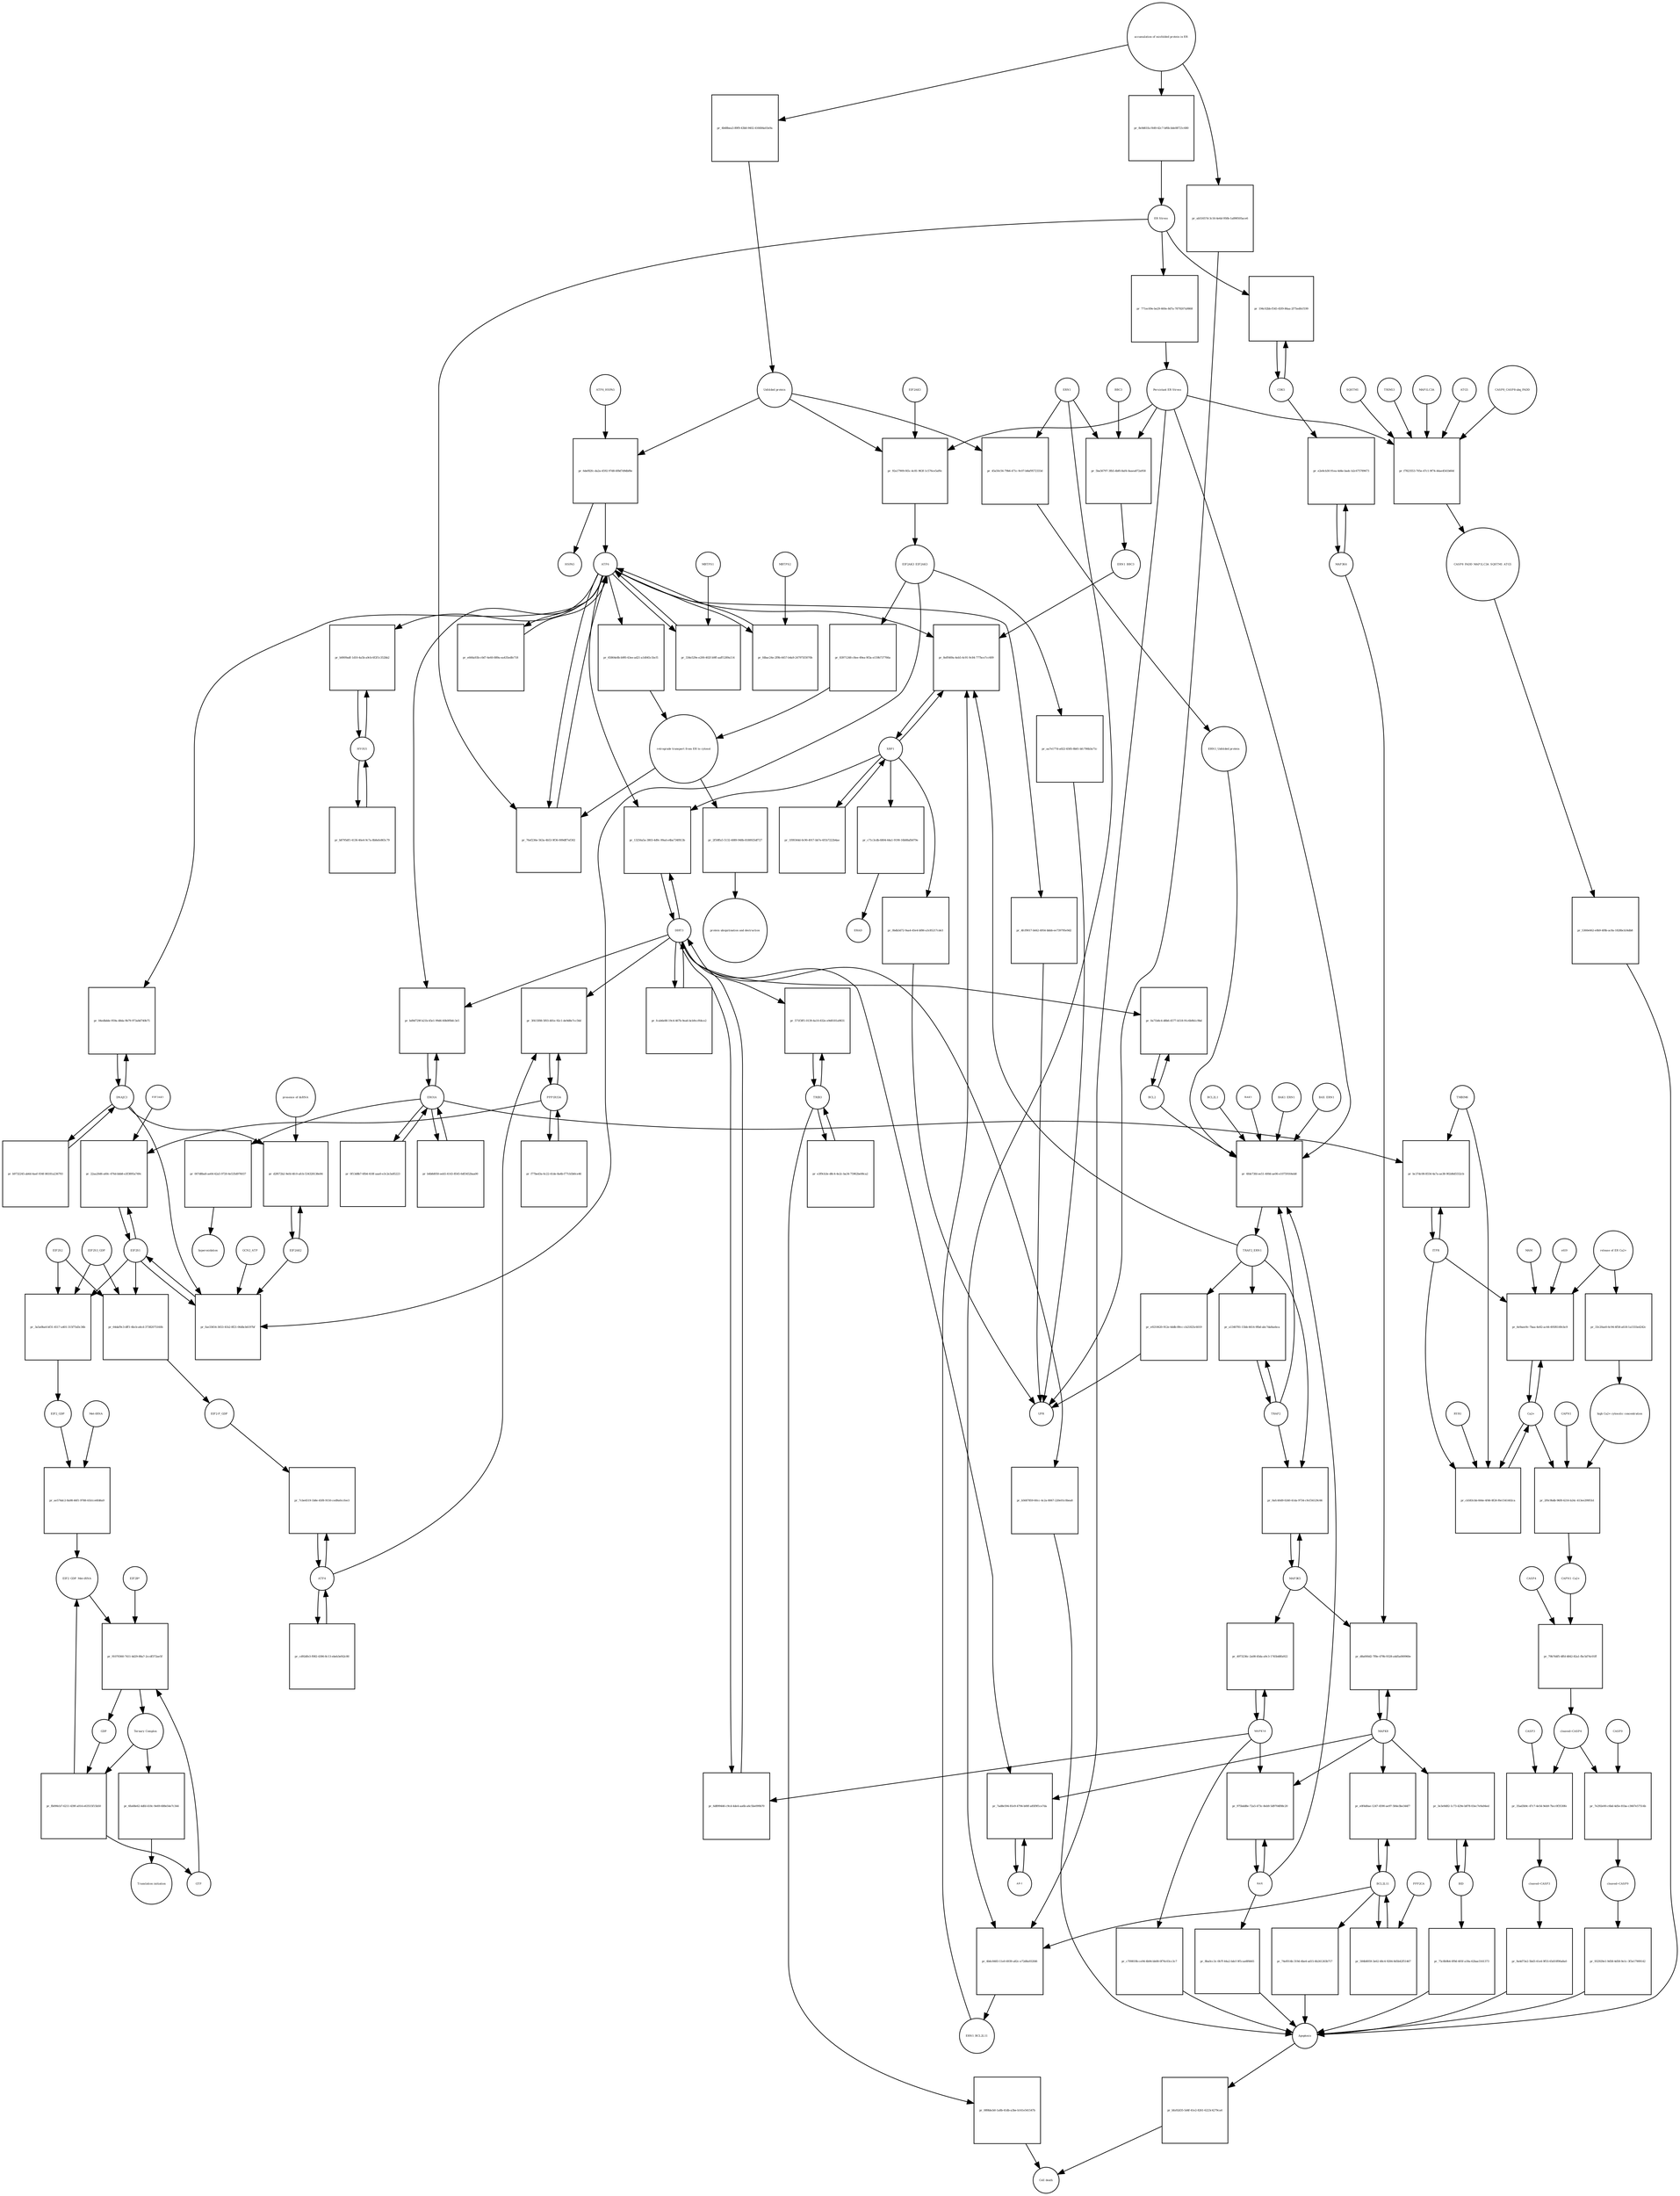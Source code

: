 strict digraph  {
ATF6_HSPA5 [annotation="", bipartite=0, cls=complex, fontsize=4, label=ATF6_HSPA5, shape=circle];
"pr_6def82fc-da2a-4592-97d8-6f8d7d9dbf8e" [annotation="", bipartite=1, cls=process, fontsize=4, label="pr_6def82fc-da2a-4592-97d8-6f8d7d9dbf8e", shape=square];
ATF6 [annotation="urn_miriam_hgnc.symbol_ATF6", bipartite=0, cls=macromolecule, fontsize=4, label=ATF6, shape=circle];
HSPA5 [annotation="urn_miriam_hgnc.symbol_HSPA5", bipartite=0, cls=macromolecule, fontsize=4, label=HSPA5, shape=circle];
"Unfolded protein" [annotation="", bipartite=0, cls=macromolecule, fontsize=4, label="Unfolded protein", shape=circle];
ERN1 [annotation="urn_miriam_hgnc.symbol_ERN1", bipartite=0, cls=macromolecule, fontsize=4, label=ERN1, shape=circle];
"pr_45a50c56-79b6-471c-9c07-b8af9572333d" [annotation="", bipartite=1, cls=process, fontsize=4, label="pr_45a50c56-79b6-471c-9c07-b8af9572333d", shape=square];
"ERN1_Unfolded protein" [annotation="", bipartite=0, cls=complex, fontsize=4, label="ERN1_Unfolded protein", shape=circle];
EIF2AK3_EIF2AK3 [annotation="", bipartite=0, cls=complex, fontsize=4, label=EIF2AK3_EIF2AK3, shape=circle];
"pr_83971248-c8ee-49ea-9f3a-e159b737766a" [annotation="", bipartite=1, cls=process, fontsize=4, label="pr_83971248-c8ee-49ea-9f3a-e159b737766a", shape=square];
"retrograde transport from ER to cytosol" [annotation="", bipartite=0, cls=phenotype, fontsize=4, label="retrograde transport from ER to cytosol", shape=circle];
"pr_65864e8b-b9f0-43ee-ad21-a1d045c1bcf1" [annotation="", bipartite=1, cls=process, fontsize=4, label="pr_65864e8b-b9f0-43ee-ad21-a1d045c1bcf1", shape=square];
"pr_2f50ffa5-5132-4089-948b-8188925df727" [annotation="", bipartite=1, cls=process, fontsize=4, label="pr_2f50ffa5-5132-4089-948b-8188925df727", shape=square];
"protein ubiquitination and destruction" [annotation="", bipartite=0, cls=phenotype, fontsize=4, label="protein ubiquitination and destruction", shape=circle];
"pr_6fde73fd-ee51-400d-ae06-e10759164eb8" [annotation="", bipartite=1, cls=process, fontsize=4, label="pr_6fde73fd-ee51-400d-ae06-e10759164eb8", shape=square];
TRAF2_ERN1 [annotation="", bipartite=0, cls=complex, fontsize=4, label=TRAF2_ERN1, shape=circle];
BAK1_ERN1 [annotation="", bipartite=0, cls=complex, fontsize=4, label=BAK1_ERN1, shape=circle];
BAX_ERN1 [annotation="", bipartite=0, cls=complex, fontsize=4, label=BAX_ERN1, shape=circle];
BCL2 [annotation="urn_miriam_hgnc.symbol_BCL2", bipartite=0, cls="nucleic acid feature", fontsize=4, label=BCL2, shape=circle];
BCL2L1 [annotation="urn_miriam_hgnc.symbol_BCL2L1", bipartite=0, cls=macromolecule, fontsize=4, label=BCL2L1, shape=circle];
"Persistant ER Stress" [annotation="", bipartite=0, cls=phenotype, fontsize=4, label="Persistant ER Stress", shape=circle];
BAX [annotation="urn_miriam_hgnc.symbol_BAX", bipartite=0, cls=macromolecule, fontsize=4, label=BAX, shape=circle];
BAK1 [annotation="urn_miriam_hgnc.symbol_BAK1", bipartite=0, cls=macromolecule, fontsize=4, label=BAK1, shape=circle];
TRAF2 [annotation="urn_miriam_hgnc.symbol_TRAF2", bipartite=0, cls=macromolecule, fontsize=4, label=TRAF2, shape=circle];
XBP1 [annotation="urn_miriam_hgnc.symbol_XBP1", bipartite=0, cls=macromolecule, fontsize=4, label=XBP1, shape=circle];
"pr_8eff469a-4eb5-4c91-9c84-777bce7cc609" [annotation="", bipartite=1, cls=process, fontsize=4, label="pr_8eff469a-4eb5-4c91-9c84-777bce7cc609", shape=square];
ERN1_BBC3 [annotation="", bipartite=0, cls=complex, fontsize=4, label=ERN1_BBC3, shape=circle];
ERN1_BCL2L11 [annotation="", bipartite=0, cls=complex, fontsize=4, label=ERN1_BCL2L11, shape=circle];
"pr_1f09344d-0c90-4917-bb7e-6f1b7222b4ae" [annotation="", bipartite=1, cls=process, fontsize=4, label="pr_1f09344d-0c90-4917-bb7e-6f1b7222b4ae", shape=square];
"pr_c71c3cdb-6804-44a1-9190-16b88afb079e" [annotation="", bipartite=1, cls=process, fontsize=4, label="pr_c71c3cdb-6804-44a1-9190-16b88afb079e", shape=square];
ERAD [annotation="", bipartite=0, cls=phenotype, fontsize=4, label=ERAD, shape=circle];
"pr_0bdb3d72-9aa4-45e4-bf86-a3c85217cde3" [annotation="", bipartite=1, cls=process, fontsize=4, label="pr_0bdb3d72-9aa4-45e4-bf86-a3c85217cde3", shape=square];
UPR [annotation="", bipartite=0, cls=phenotype, fontsize=4, label=UPR, shape=circle];
"pr_a1340781-15bb-4614-9fbd-abc7da8aebca" [annotation="", bipartite=1, cls=process, fontsize=4, label="pr_a1340781-15bb-4614-9fbd-abc7da8aebca", shape=square];
MAPK8 [annotation="urn_miriam_hgnc.symbol_MAPK8", bipartite=0, cls=macromolecule, fontsize=4, label=MAPK8, shape=circle];
"pr_d8a000d2-7f8e-479b-9328-a4d5a000960e" [annotation="", bipartite=1, cls=process, fontsize=4, label="pr_d8a000d2-7f8e-479b-9328-a4d5a000960e", shape=square];
MAP3K4 [annotation="urn_miriam_hgnc.symbol_MAP3K4", bipartite=0, cls=macromolecule, fontsize=4, label=MAP3K4, shape=circle];
MAP3K5 [annotation="urn_miriam_hgnc.symbol_MAP3K5", bipartite=0, cls=macromolecule, fontsize=4, label=MAP3K5, shape=circle];
MAPK14 [annotation="urn_miriam_hgnc.symbol_MAPK14", bipartite=0, cls=macromolecule, fontsize=4, label=MAPK14, shape=circle];
"pr_4973236c-2a08-45da-a9c3-1745b48fa922" [annotation="", bipartite=1, cls=process, fontsize=4, label="pr_4973236c-2a08-45da-a9c3-1745b48fa922", shape=square];
"pr_c709819b-ce94-4b94-bb08-0f76c03cc3c7" [annotation="", bipartite=1, cls=process, fontsize=4, label="pr_c709819b-ce94-4b94-bb08-0f76c03cc3c7", shape=square];
Apoptosis [annotation="", bipartite=0, cls=phenotype, fontsize=4, label=Apoptosis, shape=circle];
DDIT3 [annotation="urn_miriam_hgnc.symbol_DDIT3", bipartite=0, cls=macromolecule, fontsize=4, label=DDIT3, shape=circle];
"pr_6d899446-c9cd-4de4-aa6b-a6c5be099b70" [annotation="", bipartite=1, cls=process, fontsize=4, label="pr_6d899446-c9cd-4de4-aa6b-a6c5be099b70", shape=square];
"pr_b5687859-60cc-4c2a-8067-220e01c0bea8" [annotation="", bipartite=1, cls=process, fontsize=4, label="pr_b5687859-60cc-4c2a-8067-220e01c0bea8", shape=square];
"pr_0a71b8c4-d8b6-4577-b518-91c6b9b1c9bd" [annotation="", bipartite=1, cls=process, fontsize=4, label="pr_0a71b8c4-d8b6-4577-b518-91c6b9b1c9bd", shape=square];
"pr_76ef236e-563a-4b53-9f36-009dff7ef302" [annotation="", bipartite=1, cls=process, fontsize=4, label="pr_76ef236e-563a-4b53-9f36-009dff7ef302", shape=square];
"ER Stress" [annotation="", bipartite=0, cls=phenotype, fontsize=4, label="ER Stress", shape=circle];
"pr_334e529e-e200-402f-b9ff-aaff1289a114" [annotation="", bipartite=1, cls=process, fontsize=4, label="pr_334e529e-e200-402f-b9ff-aaff1289a114", shape=square];
MBTPS1 [annotation="urn_miriam_hgnc.symbol_MBTPS1", bipartite=0, cls=macromolecule, fontsize=4, label=MBTPS1, shape=circle];
"pr_fdbac24e-2f9b-4457-b4a9-247975f3070b" [annotation="", bipartite=1, cls=process, fontsize=4, label="pr_fdbac24e-2f9b-4457-b4a9-247975f3070b", shape=square];
MBTPS2 [annotation="urn_miriam_hgnc.symbol_MBTPS2", bipartite=0, cls=macromolecule, fontsize=4, label=MBTPS2, shape=circle];
"pr_e666a93b-c0d7-4e60-889a-ea435edfe718" [annotation="", bipartite=1, cls=process, fontsize=4, label="pr_e666a93b-c0d7-4e60-889a-ea435edfe718", shape=square];
"pr_fcab6e88-19c4-467b-9ea6-bcb9ccf64ce2" [annotation="", bipartite=1, cls=process, fontsize=4, label="pr_fcab6e88-19c4-467b-9ea6-bcb9ccf64ce2", shape=square];
"pr_13256a5a-3803-4d9c-99ad-e4ba734f813b" [annotation="", bipartite=1, cls=process, fontsize=4, label="pr_13256a5a-3803-4d9c-99ad-e4ba734f813b", shape=square];
EIF2S1 [annotation="urn_miriam_hgnc.symbol_EIF2S1", bipartite=0, cls=macromolecule, fontsize=4, label=EIF2S1, shape=circle];
"pr_fae33654-3653-41b2-8f21-06dbcb6197bf" [annotation="", bipartite=1, cls=process, fontsize=4, label="pr_fae33654-3653-41b2-8f21-06dbcb6197bf", shape=square];
GCN2_ATP [annotation="", bipartite=0, cls=complex, fontsize=4, label=GCN2_ATP, shape=circle];
EIF2AK2 [annotation="urn_miriam_hgnc.symbol_EIF2AK2", bipartite=0, cls=macromolecule, fontsize=4, label=EIF2AK2, shape=circle];
DNAJC3 [annotation="urn_miriam_hgnc.symbol_DNAJC3", bipartite=0, cls=macromolecule, fontsize=4, label=DNAJC3, shape=circle];
EIF2S2 [annotation="urn_miriam_hgnc.symbol_EIF2S2", bipartite=0, cls=macromolecule, fontsize=4, label=EIF2S2, shape=circle];
"pr_3a5a0ba4-bf31-4517-a401-315f75d3c36b" [annotation="", bipartite=1, cls=process, fontsize=4, label="pr_3a5a0ba4-bf31-4517-a401-315f75d3c36b", shape=square];
EIF2S3_GDP [annotation="", bipartite=0, cls=complex, fontsize=4, label=EIF2S3_GDP, shape=circle];
EIF2_GDP [annotation="", bipartite=0, cls=complex, fontsize=4, label=EIF2_GDP, shape=circle];
"EIF2_GDP_Met-tRNA" [annotation="", bipartite=0, cls=complex, fontsize=4, label="EIF2_GDP_Met-tRNA", shape=circle];
"pr_91070360-7411-4d29-88a7-2ccdf372ae5f" [annotation="", bipartite=1, cls=process, fontsize=4, label="pr_91070360-7411-4d29-88a7-2ccdf372ae5f", shape=square];
"Ternary Complex" [annotation="", bipartite=0, cls=complex, fontsize=4, label="Ternary Complex", shape=circle];
"EIF2B*" [annotation="", bipartite=0, cls=complex, fontsize=4, label="EIF2B*", shape=circle];
GTP [annotation="urn_miriam_obo.chebi_CHEBI%3A57600", bipartite=0, cls="simple chemical", fontsize=4, label=GTP, shape=circle];
GDP [annotation="urn_miriam_obo.chebi_CHEBI%3A65180", bipartite=0, cls="simple chemical", fontsize=4, label=GDP, shape=circle];
"pr_fb090cb7-6211-439f-a014-e63515f15b50" [annotation="", bipartite=1, cls=process, fontsize=4, label="pr_fb090cb7-6211-439f-a014-e63515f15b50", shape=square];
ATF4 [annotation="urn_miriam_hgnc.symbol_ATF4", bipartite=0, cls=macromolecule, fontsize=4, label=ATF4, shape=circle];
"pr_7cbe4519-1b8e-45f8-9150-ced9a0ccfee3" [annotation="", bipartite=1, cls=process, fontsize=4, label="pr_7cbe4519-1b8e-45f8-9150-ced9a0ccfee3", shape=square];
"EIF2-P_GDP" [annotation="", bipartite=0, cls=complex, fontsize=4, label="EIF2-P_GDP", shape=circle];
"pr_cd92dfe3-f082-4306-8c13-ebeb3ef42c80" [annotation="", bipartite=1, cls=process, fontsize=4, label="pr_cd92dfe3-f082-4306-8c13-ebeb3ef42c80", shape=square];
PPP1R15A [annotation="urn_miriam_hgnc.symbol_PPP1R15A", bipartite=0, cls=macromolecule, fontsize=4, label=PPP1R15A, shape=circle];
"pr_3f415f88-5f03-481e-92c1-de9d8e7cc56d" [annotation="", bipartite=1, cls=process, fontsize=4, label="pr_3f415f88-5f03-481e-92c1-de9d8e7cc56d", shape=square];
"pr_f77bed3a-6c22-41de-8a4b-f77cb5b0ce46" [annotation="", bipartite=1, cls=process, fontsize=4, label="pr_f77bed3a-6c22-41de-8a4b-f77cb5b0ce46", shape=square];
"pr_6fa68e62-4dfd-418c-9e69-688e54e7c344" [annotation="", bipartite=1, cls=process, fontsize=4, label="pr_6fa68e62-4dfd-418c-9e69-688e54e7c344", shape=square];
"Translation initiation" [annotation="", bipartite=0, cls=phenotype, fontsize=4, label="Translation initiation", shape=circle];
"pr_0afc40d9-0240-41da-9734-c9cf34129c66" [annotation="", bipartite=1, cls=process, fontsize=4, label="pr_0afc40d9-0240-41da-9734-c9cf34129c66", shape=square];
ERO1A [annotation="urn_miriam_hgnc.symbol_ERO1A", bipartite=0, cls=macromolecule, fontsize=4, label=ERO1A, shape=circle];
"pr_bd9d729f-b21b-45e1-99d6-60b0f0bfc3e5" [annotation="", bipartite=1, cls=process, fontsize=4, label="pr_bd9d729f-b21b-45e1-99d6-60b0f0bfc3e5", shape=square];
"pr_b4b8d050-eeb5-4143-8545-6df3452baa00" [annotation="", bipartite=1, cls=process, fontsize=4, label="pr_b4b8d050-eeb5-4143-8545-6df3452baa00", shape=square];
"pr_22aa20d6-a60c-476d-bbb8-e3f3895a749c" [annotation="", bipartite=1, cls=process, fontsize=4, label="pr_22aa20d6-a60c-476d-bbb8-e3f3895a749c", shape=square];
EIF2AK1 [annotation="urn_miriam_hgnc.symbol_EIF2AK1", bipartite=0, cls=macromolecule, fontsize=4, label=EIF2AK1, shape=circle];
"pr_975bdd8e-72a5-473c-8eb9-5d9704f88c20" [annotation="", bipartite=1, cls=process, fontsize=4, label="pr_975bdd8e-72a5-473c-8eb9-5d9704f88c20", shape=square];
"pr_8ba0cc3c-0b7f-44a2-bdcf-9f1cae8f6665" [annotation="", bipartite=1, cls=process, fontsize=4, label="pr_8ba0cc3c-0b7f-44a2-bdcf-9f1cae8f6665", shape=square];
"Ca2+" [annotation="urn_miriam_obo.chebi_CHEBI%3A29108", bipartite=0, cls="simple chemical", fontsize=4, label="Ca2+", shape=circle];
"pr_6e9aee9c-7baa-4e82-ac44-495f6149cbc9" [annotation="", bipartite=1, cls=process, fontsize=4, label="pr_6e9aee9c-7baa-4e82-ac44-495f6149cbc9", shape=square];
"release of ER Ca2+" [annotation="", bipartite=0, cls=phenotype, fontsize=4, label="release of ER Ca2+", shape=circle];
ITPR [annotation="urn_miriam_hgnc.symbol_ITPR1|urn_miriam_hgnc.symbol_ITPR2|urn_miriam_hgnc.symbol_ITPR3", bipartite=0, cls=macromolecule, fontsize=4, label=ITPR, shape=circle];
MAM [annotation="", bipartite=0, cls=phenotype, fontsize=4, label=MAM, shape=circle];
s619 [annotation="", bipartite=0, cls=complex, fontsize=4, label=s619, shape=circle];
"pr_e2e8cb30-91ea-4d4e-badc-b2c675789673" [annotation="", bipartite=1, cls=process, fontsize=4, label="pr_e2e8cb30-91ea-4d4e-badc-b2c675789673", shape=square];
CDK5 [annotation="urn_miriam_hgnc.symbol_CDK5", bipartite=0, cls=macromolecule, fontsize=4, label=CDK5, shape=circle];
"pr_194c02bb-f545-45f9-86aa-2f75ed0cf199" [annotation="", bipartite=1, cls="uncertain process", fontsize=4, label="pr_194c02bb-f545-45f9-86aa-2f75ed0cf199", shape=square];
"pr_bfa92d35-5d4f-41e2-8261-6223c4279ca4" [annotation="", bipartite=1, cls=process, fontsize=4, label="pr_bfa92d35-5d4f-41e2-8261-6223c4279ca4", shape=square];
"Cell death" [annotation="", bipartite=0, cls=phenotype, fontsize=4, label="Cell death", shape=circle];
"pr_cb583cbb-664e-4f46-8f26-f6e1541402ca" [annotation="", bipartite=1, cls=process, fontsize=4, label="pr_cb583cbb-664e-4f46-8f26-f6e1541402ca", shape=square];
TMBIM6 [annotation="urn_miriam_hgnc.symbol_TMBIM6", bipartite=0, cls=macromolecule, fontsize=4, label=TMBIM6, shape=circle];
RYR1 [annotation="urn_miriam_hgnc.symbol_RYR1", bipartite=0, cls=macromolecule, fontsize=4, label=RYR1, shape=circle];
EIF2AK3 [annotation="urn_miriam_hgnc.symbol_EIF2AK3", bipartite=0, cls=macromolecule, fontsize=4, label=EIF2AK3, shape=circle];
"pr_92a17909-f45c-4c81-963f-1c576ce5af0c" [annotation="", bipartite=1, cls=process, fontsize=4, label="pr_92a17909-f45c-4c81-963f-1c576ce5af0c", shape=square];
"pr_007d8ba8-ae64-42a5-9720-4e535d976037" [annotation="", bipartite=1, cls=process, fontsize=4, label="pr_007d8ba8-ae64-42a5-9720-4e535d976037", shape=square];
hyperoxidation [annotation="", bipartite=0, cls=phenotype, fontsize=4, label=hyperoxidation, shape=circle];
"pr_0f13d8b7-6fb4-418f-aaa0-e3c2e3a85223" [annotation="", bipartite=1, cls=process, fontsize=4, label="pr_0f13d8b7-6fb4-418f-aaa0-e3c2e3a85223", shape=square];
"pr_771ec69e-be29-460e-8d7a-7879207a9868" [annotation="", bipartite=1, cls=process, fontsize=4, label="pr_771ec69e-be29-460e-8d7a-7879207a9868", shape=square];
"CASP8_CASP8-ubq_FADD" [annotation="", bipartite=0, cls=complex, fontsize=4, label="CASP8_CASP8-ubq_FADD", shape=circle];
"pr_f7823553-705e-47c1-9f74-44ae4541b60d" [annotation="", bipartite=1, cls=process, fontsize=4, label="pr_f7823553-705e-47c1-9f74-44ae4541b60d", shape=square];
"SQSTM1 " [annotation="urn_miriam_hgnc.symbol_SQSTM1", bipartite=0, cls=macromolecule, fontsize=4, label="SQSTM1 ", shape=circle];
CASP8_FADD_MAP1LC3A_SQSTM1_ATG5 [annotation="", bipartite=0, cls=complex, fontsize=4, label=CASP8_FADD_MAP1LC3A_SQSTM1_ATG5, shape=circle];
TRIM13 [annotation="urn_miriam_hgnc.symbol_TRIM13", bipartite=0, cls=macromolecule, fontsize=4, label=TRIM13, shape=circle];
MAP1LC3A [annotation="urn_miriam_hgnc.symbol_MAP1LC3A", bipartite=0, cls=macromolecule, fontsize=4, label=MAP1LC3A, shape=circle];
ATG5 [annotation="urn_miriam_hgnc.symbol_ATG5", bipartite=0, cls=macromolecule, fontsize=4, label=ATG5, shape=circle];
"pr_5360e662-e0b9-4f8b-ac8a-1828bcb34db8" [annotation="", bipartite=1, cls=process, fontsize=4, label="pr_5360e662-e0b9-4f8b-ac8a-1828bcb34db8", shape=square];
"AP-1" [annotation="urn_miriam_hgnc.symbol_FOS|urn_miriam_hgnc.symbol_FOSB|urn_miriam_hgnc.symbol_FOSL1|urn_miriam_hgnc.symbol_FOSL2|urn_miriam_hgnc.symbol_JUN|urn_miriam_hgnc.symbol_JUNB|urn_miriam_hgnc.symbol_JUND", bipartite=0, cls=macromolecule, fontsize=4, label="AP-1", shape=circle];
"pr_7ad8e594-81e9-4794-b00f-a85f9f1ce7da" [annotation="", bipartite=1, cls=process, fontsize=4, label="pr_7ad8e594-81e9-4794-b00f-a85f9f1ce7da", shape=square];
"pr_d2f672b2-9efd-4fc0-afcb-534328138e84" [annotation="", bipartite=1, cls=process, fontsize=4, label="pr_d2f672b2-9efd-4fc0-afcb-534328138e84", shape=square];
"presence of dsRNA" [annotation="", bipartite=0, cls=phenotype, fontsize=4, label="presence of dsRNA", shape=circle];
"Met-tRNA" [annotation="urn_miriam_hgnc_HGNC%3A34779", bipartite=0, cls="nucleic acid feature", fontsize=4, label="Met-tRNA", shape=circle];
"pr_ae574dc2-8a98-46f1-9788-41b1ce6fd6a9" [annotation="", bipartite=1, cls=process, fontsize=4, label="pr_ae574dc2-8a98-46f1-9788-41b1ce6fd6a9", shape=square];
"pr_64daf9c3-dff1-4bcb-a6cd-37382075160b" [annotation="", bipartite=1, cls=process, fontsize=4, label="pr_64daf9c3-dff1-4bcb-a6cd-37382075160b", shape=square];
"accumulation of misfolded protein in ER" [annotation="", bipartite=0, cls=phenotype, fontsize=4, label="accumulation of misfolded protein in ER", shape=circle];
"pr_4b68bea3-89f9-43b8-9402-416684a03e9a" [annotation="", bipartite=1, cls=process, fontsize=4, label="pr_4b68bea3-89f9-43b8-9402-416684a03e9a", shape=square];
"pr_8e9d61fa-f449-42c7-bf6b-bde08721c680" [annotation="", bipartite=1, cls=process, fontsize=4, label="pr_8e9d61fa-f449-42c7-bf6b-bde08721c680", shape=square];
"pr_ab51657d-3c16-4e6d-950b-1a890505ace6" [annotation="", bipartite=1, cls=process, fontsize=4, label="pr_ab51657d-3c16-4e6d-950b-1a890505ace6", shape=square];
"pr_aa7e177d-a022-4585-8b01-bfc706b3a71c" [annotation="", bipartite=1, cls=process, fontsize=4, label="pr_aa7e177d-a022-4585-8b01-bfc706b3a71c", shape=square];
"pr_e9210620-912e-4ddb-89cc-cb21825c6019" [annotation="", bipartite=1, cls=process, fontsize=4, label="pr_e9210620-912e-4ddb-89cc-cb21825c6019", shape=square];
"pr_4fcf9017-b442-4954-bbbb-ee739795e9d2" [annotation="", bipartite=1, cls=process, fontsize=4, label="pr_4fcf9017-b442-4954-bbbb-ee739795e9d2", shape=square];
BCL2L11 [annotation="urn_miriam_hgnc.symbol_BCL2L11", bipartite=0, cls=macromolecule, fontsize=4, label=BCL2L11, shape=circle];
"pr_e0f4d0ae-1247-4590-ae97-584e3be344f7" [annotation="", bipartite=1, cls=process, fontsize=4, label="pr_e0f4d0ae-1247-4590-ae97-584e3be344f7", shape=square];
BID [annotation="urn_miriam_hgnc.symbol_BID", bipartite=0, cls=macromolecule, fontsize=4, label=BID, shape=circle];
"pr_3e3e9d82-1c73-429e-b878-03ec7e9a94ed" [annotation="", bipartite=1, cls=process, fontsize=4, label="pr_3e3e9d82-1c73-429e-b878-03ec7e9a94ed", shape=square];
"pr_74ef014b-319d-4be4-ad15-4b241263b717" [annotation="", bipartite=1, cls=process, fontsize=4, label="pr_74ef014b-319d-4be4-ad15-4b241263b717", shape=square];
"pr_75c8b9b4-0f9d-405f-a18a-62bae3161373" [annotation="", bipartite=1, cls=process, fontsize=4, label="pr_75c8b9b4-0f9d-405f-a18a-62bae3161373", shape=square];
"pr_4b6c8483-11e0-4939-a82c-e72d8a932fd6" [annotation="", bipartite=1, cls=process, fontsize=4, label="pr_4b6c8483-11e0-4939-a82c-e72d8a932fd6", shape=square];
"pr_5ba56797-3fb5-4bf0-8af4-0aaea872a958" [annotation="", bipartite=1, cls=process, fontsize=4, label="pr_5ba56797-3fb5-4bf0-8af4-0aaea872a958", shape=square];
BBC3 [annotation="urn_miriam_hgnc.symbol_BBC3", bipartite=0, cls=macromolecule, fontsize=4, label=BBC3, shape=circle];
"pr_584b8059-3e62-48c4-9284-8d5b42f51467" [annotation="", bipartite=1, cls=process, fontsize=4, label="pr_584b8059-3e62-48c4-9284-8d5b42f51467", shape=square];
PPP2CA [annotation="urn_miriam_hgnc.symbol_PPP2CA", bipartite=0, cls=macromolecule, fontsize=4, label=PPP2CA, shape=circle];
TRIB3 [annotation="urn_miriam_hgnc.symbol_TRIB3", bipartite=0, cls=macromolecule, fontsize=4, label=TRIB3, shape=circle];
"pr_571f3ff1-0139-4a10-832e-e9d0181a9831" [annotation="", bipartite=1, cls=process, fontsize=4, label="pr_571f3ff1-0139-4a10-832e-e9d0181a9831", shape=square];
"pr_e3f9cb3e-d8c4-4e2c-ba34-75962be08ca2" [annotation="", bipartite=1, cls=process, fontsize=4, label="pr_e3f9cb3e-d8c4-4e2c-ba34-75962be08ca2", shape=square];
"pr_089bbcb0-1a8b-41db-a3be-b141e541547b" [annotation="", bipartite=1, cls=process, fontsize=4, label="pr_089bbcb0-1a8b-41db-a3be-b141e541547b", shape=square];
"pr_33c20ae0-6c94-4f58-a618-1a1555ed242c" [annotation="", bipartite=1, cls=process, fontsize=4, label="pr_33c20ae0-6c94-4f58-a618-1a1555ed242c", shape=square];
"high Ca2+ cytosolic concentration" [annotation="", bipartite=0, cls=phenotype, fontsize=4, label="high Ca2+ cytosolic concentration", shape=circle];
"pr_04edbdde-959a-48da-9b79-973a8d740b75" [annotation="", bipartite=1, cls=process, fontsize=4, label="pr_04edbdde-959a-48da-9b79-973a8d740b75", shape=square];
"pr_b9732245-ab6d-4aef-934f-86181a236793" [annotation="", bipartite=1, cls=process, fontsize=4, label="pr_b9732245-ab6d-4aef-934f-86181a236793", shape=square];
"pr_bc37dc08-8554-4a7a-ae38-902d6d5552cb" [annotation="", bipartite=1, cls=process, fontsize=4, label="pr_bc37dc08-8554-4a7a-ae38-902d6d5552cb", shape=square];
CASP4 [annotation="urn_miriam_hgnc.symbol_CASP4", bipartite=0, cls=macromolecule, fontsize=4, label=CASP4, shape=circle];
"pr_79b744f5-4ffd-4842-82a1-fbc5d74c01ff" [annotation="", bipartite=1, cls=process, fontsize=4, label="pr_79b744f5-4ffd-4842-82a1-fbc5d74c01ff", shape=square];
"cleaved~CASP4" [annotation="urn_miriam_hgnc.symbol_CASP4", bipartite=0, cls=macromolecule, fontsize=4, label="cleaved~CASP4", shape=circle];
"CAPN1_Ca2+" [annotation="", bipartite=0, cls=complex, fontsize=4, label="CAPN1_Ca2+", shape=circle];
CASP3 [annotation="urn_miriam_hgnc.symbol_CASP3", bipartite=0, cls=macromolecule, fontsize=4, label=CASP3, shape=circle];
"pr_35ad3b9c-47c7-4e54-9eb9-7bcc0f3530fe" [annotation="", bipartite=1, cls=process, fontsize=4, label="pr_35ad3b9c-47c7-4e54-9eb9-7bcc0f3530fe", shape=square];
"cleaved~CASP3" [annotation="urn_miriam_hgnc.symbol_CASP3", bipartite=0, cls=macromolecule, fontsize=4, label="cleaved~CASP3", shape=circle];
CASP9 [annotation="urn_miriam_hgnc.symbol_CSAP9", bipartite=0, cls=macromolecule, fontsize=4, label=CASP9, shape=circle];
"pr_7e292e00-c6bd-4d5e-81ba-c3667e57514b" [annotation="", bipartite=1, cls=process, fontsize=4, label="pr_7e292e00-c6bd-4d5e-81ba-c3667e57514b", shape=square];
"cleaved~CASP9" [annotation="urn_miriam_hgnc.symbol_CASP9", bipartite=0, cls=macromolecule, fontsize=4, label="cleaved~CASP9", shape=circle];
CAPN1 [annotation="urn_miriam_hgnc.symbol_CAPN1", bipartite=0, cls=macromolecule, fontsize=4, label=CAPN1, shape=circle];
"pr_2f0c9bdb-96f8-4216-b24c-413ee299f1b1" [annotation="", bipartite=1, cls=process, fontsize=4, label="pr_2f0c9bdb-96f8-4216-b24c-413ee299f1b1", shape=square];
"pr_9a4d73e2-5bd3-41e4-9f55-65d10f90a8a0" [annotation="", bipartite=1, cls=process, fontsize=4, label="pr_9a4d73e2-5bd3-41e4-9f55-65d10f90a8a0", shape=square];
"pr_932929e1-9d58-4d58-9e1c-3f3e17909142" [annotation="", bipartite=1, cls=process, fontsize=4, label="pr_932929e1-9d58-4d58-9e1c-3f3e17909142", shape=square];
HYOU1 [annotation="urn_miriam_hgnc.symbol_HYOU1", bipartite=0, cls=macromolecule, fontsize=4, label=HYOU1, shape=circle];
"pr_b0009adf-1d10-4a5b-a9cb-6f2f1c352bb2" [annotation="", bipartite=1, cls=process, fontsize=4, label="pr_b0009adf-1d10-4a5b-a9cb-6f2f1c352bb2", shape=square];
"pr_b8795df1-4136-46e4-9c7a-8b8efe865c79" [annotation="", bipartite=1, cls=process, fontsize=4, label="pr_b8795df1-4136-46e4-9c7a-8b8efe865c79", shape=square];
ATF6_HSPA5 -> "pr_6def82fc-da2a-4592-97d8-6f8d7d9dbf8e"  [annotation="", interaction_type=consumption];
"pr_6def82fc-da2a-4592-97d8-6f8d7d9dbf8e" -> ATF6  [annotation="", interaction_type=production];
"pr_6def82fc-da2a-4592-97d8-6f8d7d9dbf8e" -> HSPA5  [annotation="", interaction_type=production];
ATF6 -> "pr_65864e8b-b9f0-43ee-ad21-a1d045c1bcf1"  [annotation="", interaction_type=consumption];
ATF6 -> "pr_8eff469a-4eb5-4c91-9c84-777bce7cc609"  [annotation="urn_miriam_pubmed_26587781|urn_miriam_pubmed_23430059", interaction_type=catalysis];
ATF6 -> "pr_76ef236e-563a-4b53-9f36-009dff7ef302"  [annotation="", interaction_type=consumption];
ATF6 -> "pr_334e529e-e200-402f-b9ff-aaff1289a114"  [annotation="", interaction_type=consumption];
ATF6 -> "pr_fdbac24e-2f9b-4457-b4a9-247975f3070b"  [annotation="", interaction_type=consumption];
ATF6 -> "pr_e666a93b-c0d7-4e60-889a-ea435edfe718"  [annotation="", interaction_type=consumption];
ATF6 -> "pr_13256a5a-3803-4d9c-99ad-e4ba734f813b"  [annotation="urn_miriam_pubmed_26587781|urn_miriam_pubmed_17991856|urn_miriam_pubmed_28843399", interaction_type=catalysis];
ATF6 -> "pr_bd9d729f-b21b-45e1-99d6-60b0f0bfc3e5"  [annotation="urn_miriam_pubmed_23850759|urn_miriam_pubmed_25387528", interaction_type=catalysis];
ATF6 -> "pr_4fcf9017-b442-4954-bbbb-ee739795e9d2"  [annotation="", interaction_type=consumption];
ATF6 -> "pr_04edbdde-959a-48da-9b79-973a8d740b75"  [annotation="urn_miriam_pubmed_12601012|urn_miriam_pubmed_18360008", interaction_type=catalysis];
ATF6 -> "pr_b0009adf-1d10-4a5b-a9cb-6f2f1c352bb2"  [annotation=urn_miriam_pubmed_18360008, interaction_type=catalysis];
"Unfolded protein" -> "pr_6def82fc-da2a-4592-97d8-6f8d7d9dbf8e"  [annotation="urn_miriam_pubmed_19509052|urn_miriam_pubmed_12847084|urn_miriam_pubmed_23850759", interaction_type=catalysis];
"Unfolded protein" -> "pr_45a50c56-79b6-471c-9c07-b8af9572333d"  [annotation="", interaction_type=consumption];
"Unfolded protein" -> "pr_92a17909-f45c-4c81-963f-1c576ce5af0c"  [annotation=urn_miriam_pubmed_17991856, interaction_type=catalysis];
ERN1 -> "pr_45a50c56-79b6-471c-9c07-b8af9572333d"  [annotation="", interaction_type=consumption];
ERN1 -> "pr_4b6c8483-11e0-4939-a82c-e72d8a932fd6"  [annotation="", interaction_type=consumption];
ERN1 -> "pr_5ba56797-3fb5-4bf0-8af4-0aaea872a958"  [annotation="", interaction_type=consumption];
"pr_45a50c56-79b6-471c-9c07-b8af9572333d" -> "ERN1_Unfolded protein"  [annotation="", interaction_type=production];
"ERN1_Unfolded protein" -> "pr_6fde73fd-ee51-400d-ae06-e10759164eb8"  [annotation="", interaction_type=consumption];
EIF2AK3_EIF2AK3 -> "pr_83971248-c8ee-49ea-9f3a-e159b737766a"  [annotation="", interaction_type=consumption];
EIF2AK3_EIF2AK3 -> "pr_fae33654-3653-41b2-8f21-06dbcb6197bf"  [annotation="urn_miriam_pubmed_12667446|urn_miriam_pubmed_16246152|urn_miriam_pubmed_12601012|urn_miriam_pubmed_23850759|urn_miriam_pubmed_18360008|urn_miriam_pubmed_26587781", interaction_type=catalysis];
EIF2AK3_EIF2AK3 -> "pr_aa7e177d-a022-4585-8b01-bfc706b3a71c"  [annotation="", interaction_type=consumption];
"pr_83971248-c8ee-49ea-9f3a-e159b737766a" -> "retrograde transport from ER to cytosol"  [annotation="", interaction_type=production];
"retrograde transport from ER to cytosol" -> "pr_2f50ffa5-5132-4089-948b-8188925df727"  [annotation="", interaction_type=consumption];
"retrograde transport from ER to cytosol" -> "pr_76ef236e-563a-4b53-9f36-009dff7ef302"  [annotation="urn_miriam_pubmed_18360008|urn_miriam_pubmed_17991856|urn_miriam_pubmed_26587781|urn_miriam_pubmed_12847084", interaction_type=inhibition];
"pr_65864e8b-b9f0-43ee-ad21-a1d045c1bcf1" -> "retrograde transport from ER to cytosol"  [annotation="", interaction_type=production];
"pr_2f50ffa5-5132-4089-948b-8188925df727" -> "protein ubiquitination and destruction"  [annotation="", interaction_type=production];
"pr_6fde73fd-ee51-400d-ae06-e10759164eb8" -> TRAF2_ERN1  [annotation="", interaction_type=production];
TRAF2_ERN1 -> "pr_8eff469a-4eb5-4c91-9c84-777bce7cc609"  [annotation="urn_miriam_pubmed_26587781|urn_miriam_pubmed_23430059", interaction_type=catalysis];
TRAF2_ERN1 -> "pr_a1340781-15bb-4614-9fbd-abc7da8aebca"  [annotation=urn_miriam_pubmed_23850759, interaction_type=catalysis];
TRAF2_ERN1 -> "pr_0afc40d9-0240-41da-9734-c9cf34129c66"  [annotation=urn_miriam_pubmed_23850759, interaction_type=catalysis];
TRAF2_ERN1 -> "pr_e9210620-912e-4ddb-89cc-cb21825c6019"  [annotation="", interaction_type=consumption];
BAK1_ERN1 -> "pr_6fde73fd-ee51-400d-ae06-e10759164eb8"  [annotation="urn_miriam_pubmed_23850759|urn_miriam_pubmed_23430059|urn_miriam_pubmed_26587781", interaction_type=catalysis];
BAX_ERN1 -> "pr_6fde73fd-ee51-400d-ae06-e10759164eb8"  [annotation="urn_miriam_pubmed_23850759|urn_miriam_pubmed_23430059|urn_miriam_pubmed_26587781", interaction_type=catalysis];
BCL2 -> "pr_6fde73fd-ee51-400d-ae06-e10759164eb8"  [annotation="urn_miriam_pubmed_23850759|urn_miriam_pubmed_23430059|urn_miriam_pubmed_26587781", interaction_type=inhibition];
BCL2 -> "pr_0a71b8c4-d8b6-4577-b518-91c6b9b1c9bd"  [annotation="", interaction_type=consumption];
BCL2L1 -> "pr_6fde73fd-ee51-400d-ae06-e10759164eb8"  [annotation="urn_miriam_pubmed_23850759|urn_miriam_pubmed_23430059|urn_miriam_pubmed_26587781", interaction_type=inhibition];
"Persistant ER Stress" -> "pr_6fde73fd-ee51-400d-ae06-e10759164eb8"  [annotation="urn_miriam_pubmed_23850759|urn_miriam_pubmed_23430059|urn_miriam_pubmed_26587781", interaction_type=inhibition];
"Persistant ER Stress" -> "pr_92a17909-f45c-4c81-963f-1c576ce5af0c"  [annotation=urn_miriam_pubmed_17991856, interaction_type=catalysis];
"Persistant ER Stress" -> "pr_f7823553-705e-47c1-9f74-44ae4541b60d"  [annotation=urn_miriam_pubmed_17991856, interaction_type=catalysis];
"Persistant ER Stress" -> "pr_4b6c8483-11e0-4939-a82c-e72d8a932fd6"  [annotation="urn_miriam_pubmed_23850759|urn_miriam_pubmed_23430059|urn_miriam_pubmed_26587781", interaction_type=inhibition];
"Persistant ER Stress" -> "pr_5ba56797-3fb5-4bf0-8af4-0aaea872a958"  [annotation="urn_miriam_pubmed_23430059|urn_miriam_pubmed_17991856", interaction_type=inhibition];
BAX -> "pr_6fde73fd-ee51-400d-ae06-e10759164eb8"  [annotation="urn_miriam_pubmed_23850759|urn_miriam_pubmed_23430059|urn_miriam_pubmed_26587781", interaction_type=catalysis];
BAX -> "pr_975bdd8e-72a5-473c-8eb9-5d9704f88c20"  [annotation="", interaction_type=consumption];
BAX -> "pr_8ba0cc3c-0b7f-44a2-bdcf-9f1cae8f6665"  [annotation="", interaction_type=consumption];
BAK1 -> "pr_6fde73fd-ee51-400d-ae06-e10759164eb8"  [annotation="urn_miriam_pubmed_23850759|urn_miriam_pubmed_23430059|urn_miriam_pubmed_26587781", interaction_type=catalysis];
TRAF2 -> "pr_6fde73fd-ee51-400d-ae06-e10759164eb8"  [annotation="", interaction_type=consumption];
TRAF2 -> "pr_a1340781-15bb-4614-9fbd-abc7da8aebca"  [annotation="", interaction_type=consumption];
TRAF2 -> "pr_0afc40d9-0240-41da-9734-c9cf34129c66"  [annotation=urn_miriam_pubmed_23850759, interaction_type=catalysis];
XBP1 -> "pr_8eff469a-4eb5-4c91-9c84-777bce7cc609"  [annotation="", interaction_type=consumption];
XBP1 -> "pr_1f09344d-0c90-4917-bb7e-6f1b7222b4ae"  [annotation="", interaction_type=consumption];
XBP1 -> "pr_c71c3cdb-6804-44a1-9190-16b88afb079e"  [annotation="", interaction_type=consumption];
XBP1 -> "pr_0bdb3d72-9aa4-45e4-bf86-a3c85217cde3"  [annotation="", interaction_type=consumption];
XBP1 -> "pr_13256a5a-3803-4d9c-99ad-e4ba734f813b"  [annotation="urn_miriam_pubmed_26587781|urn_miriam_pubmed_17991856|urn_miriam_pubmed_28843399", interaction_type=catalysis];
"pr_8eff469a-4eb5-4c91-9c84-777bce7cc609" -> XBP1  [annotation="", interaction_type=production];
ERN1_BBC3 -> "pr_8eff469a-4eb5-4c91-9c84-777bce7cc609"  [annotation="urn_miriam_pubmed_26587781|urn_miriam_pubmed_23430059", interaction_type=catalysis];
ERN1_BCL2L11 -> "pr_8eff469a-4eb5-4c91-9c84-777bce7cc609"  [annotation="urn_miriam_pubmed_26587781|urn_miriam_pubmed_23430059", interaction_type=catalysis];
"pr_1f09344d-0c90-4917-bb7e-6f1b7222b4ae" -> XBP1  [annotation="", interaction_type=production];
"pr_c71c3cdb-6804-44a1-9190-16b88afb079e" -> ERAD  [annotation="", interaction_type=production];
"pr_0bdb3d72-9aa4-45e4-bf86-a3c85217cde3" -> UPR  [annotation="", interaction_type=production];
"pr_a1340781-15bb-4614-9fbd-abc7da8aebca" -> TRAF2  [annotation="", interaction_type=production];
MAPK8 -> "pr_d8a000d2-7f8e-479b-9328-a4d5a000960e"  [annotation="", interaction_type=consumption];
MAPK8 -> "pr_975bdd8e-72a5-473c-8eb9-5d9704f88c20"  [annotation="urn_miriam_pubmed_18191217|urn_miriam_pubmed_23430059", interaction_type=catalysis];
MAPK8 -> "pr_7ad8e594-81e9-4794-b00f-a85f9f1ce7da"  [annotation="urn_miriam_pubmed_26618107|urn_miriam_pubmed_26587781|urn_miriam_pubmed_23850759", interaction_type=catalysis];
MAPK8 -> "pr_e0f4d0ae-1247-4590-ae97-584e3be344f7"  [annotation="urn_miriam_pubmed_26018731|urn_miriam_pubmed_23850759", interaction_type=catalysis];
MAPK8 -> "pr_3e3e9d82-1c73-429e-b878-03ec7e9a94ed"  [annotation="urn_miriam_pubmed_23430059|urn_miriam_pubmed_11583631", interaction_type=catalysis];
"pr_d8a000d2-7f8e-479b-9328-a4d5a000960e" -> MAPK8  [annotation="", interaction_type=production];
MAP3K4 -> "pr_d8a000d2-7f8e-479b-9328-a4d5a000960e"  [annotation="urn_miriam_pubmed_18191217|urn_miriam_pubmed_23850759|urn_miriam_pubmed_26587781", interaction_type=catalysis];
MAP3K4 -> "pr_e2e8cb30-91ea-4d4e-badc-b2c675789673"  [annotation="", interaction_type=consumption];
MAP3K5 -> "pr_d8a000d2-7f8e-479b-9328-a4d5a000960e"  [annotation="urn_miriam_pubmed_18191217|urn_miriam_pubmed_23850759|urn_miriam_pubmed_26587781", interaction_type=catalysis];
MAP3K5 -> "pr_4973236c-2a08-45da-a9c3-1745b48fa922"  [annotation="urn_miriam_pubmed_23850759|urn_miriam_pubmed_12215209", interaction_type=catalysis];
MAP3K5 -> "pr_0afc40d9-0240-41da-9734-c9cf34129c66"  [annotation="", interaction_type=consumption];
MAPK14 -> "pr_4973236c-2a08-45da-a9c3-1745b48fa922"  [annotation="", interaction_type=consumption];
MAPK14 -> "pr_c709819b-ce94-4b94-bb08-0f76c03cc3c7"  [annotation="", interaction_type=consumption];
MAPK14 -> "pr_6d899446-c9cd-4de4-aa6b-a6c5be099b70"  [annotation="urn_miriam_pubmed_23850759|urn_miriam_pubmed_23430059|urn_miriam_pubmed_26137585", interaction_type=catalysis];
MAPK14 -> "pr_975bdd8e-72a5-473c-8eb9-5d9704f88c20"  [annotation="urn_miriam_pubmed_18191217|urn_miriam_pubmed_23430059", interaction_type=catalysis];
"pr_4973236c-2a08-45da-a9c3-1745b48fa922" -> MAPK14  [annotation="", interaction_type=production];
"pr_c709819b-ce94-4b94-bb08-0f76c03cc3c7" -> Apoptosis  [annotation="", interaction_type=production];
Apoptosis -> "pr_bfa92d35-5d4f-41e2-8261-6223c4279ca4"  [annotation="", interaction_type=consumption];
DDIT3 -> "pr_6d899446-c9cd-4de4-aa6b-a6c5be099b70"  [annotation="", interaction_type=consumption];
DDIT3 -> "pr_b5687859-60cc-4c2a-8067-220e01c0bea8"  [annotation="", interaction_type=consumption];
DDIT3 -> "pr_0a71b8c4-d8b6-4577-b518-91c6b9b1c9bd"  [annotation="urn_miriam_pubmed_30662442|urn_miriam_pubmed_23850759", interaction_type=inhibition];
DDIT3 -> "pr_fcab6e88-19c4-467b-9ea6-bcb9ccf64ce2"  [annotation="", interaction_type=consumption];
DDIT3 -> "pr_13256a5a-3803-4d9c-99ad-e4ba734f813b"  [annotation="", interaction_type=consumption];
DDIT3 -> "pr_3f415f88-5f03-481e-92c1-de9d8e7cc56d"  [annotation="urn_miriam_pubmed_23850759|urn_miriam_pubmed_31638256", interaction_type=catalysis];
DDIT3 -> "pr_bd9d729f-b21b-45e1-99d6-60b0f0bfc3e5"  [annotation="urn_miriam_pubmed_23850759|urn_miriam_pubmed_25387528", interaction_type=catalysis];
DDIT3 -> "pr_7ad8e594-81e9-4794-b00f-a85f9f1ce7da"  [annotation="urn_miriam_pubmed_26618107|urn_miriam_pubmed_26587781|urn_miriam_pubmed_23850759", interaction_type=catalysis];
DDIT3 -> "pr_571f3ff1-0139-4a10-832e-e9d0181a9831"  [annotation="urn_miriam_pubmed_23430059|urn_miriam_pubmed_18940792", interaction_type=catalysis];
"pr_6d899446-c9cd-4de4-aa6b-a6c5be099b70" -> DDIT3  [annotation="", interaction_type=production];
"pr_b5687859-60cc-4c2a-8067-220e01c0bea8" -> Apoptosis  [annotation="", interaction_type=production];
"pr_0a71b8c4-d8b6-4577-b518-91c6b9b1c9bd" -> BCL2  [annotation="", interaction_type=production];
"pr_76ef236e-563a-4b53-9f36-009dff7ef302" -> ATF6  [annotation="", interaction_type=production];
"ER Stress" -> "pr_76ef236e-563a-4b53-9f36-009dff7ef302"  [annotation="urn_miriam_pubmed_18360008|urn_miriam_pubmed_17991856|urn_miriam_pubmed_26587781|urn_miriam_pubmed_12847084", interaction_type=catalysis];
"ER Stress" -> "pr_194c02bb-f545-45f9-86aa-2f75ed0cf199"  [annotation=urn_miriam_pubmed_22388889, interaction_type=catalysis];
"ER Stress" -> "pr_771ec69e-be29-460e-8d7a-7879207a9868"  [annotation="", interaction_type=consumption];
"pr_334e529e-e200-402f-b9ff-aaff1289a114" -> ATF6  [annotation="", interaction_type=production];
MBTPS1 -> "pr_334e529e-e200-402f-b9ff-aaff1289a114"  [annotation="urn_miriam_pubmed_18360008|urn_miriam_pubmed_17991856|urn_miriam_pubmed_26587781|urn_miriam_pubmed_23850759", interaction_type=catalysis];
"pr_fdbac24e-2f9b-4457-b4a9-247975f3070b" -> ATF6  [annotation="", interaction_type=production];
MBTPS2 -> "pr_fdbac24e-2f9b-4457-b4a9-247975f3070b"  [annotation="urn_miriam_pubmed_23850759|urn_miriam_pubmed_26587781|urn_miriam_pubmed_17991856|urn_miriam_pubmed_18360008", interaction_type=catalysis];
"pr_e666a93b-c0d7-4e60-889a-ea435edfe718" -> ATF6  [annotation="", interaction_type=production];
"pr_fcab6e88-19c4-467b-9ea6-bcb9ccf64ce2" -> DDIT3  [annotation="", interaction_type=production];
"pr_13256a5a-3803-4d9c-99ad-e4ba734f813b" -> DDIT3  [annotation="", interaction_type=production];
EIF2S1 -> "pr_fae33654-3653-41b2-8f21-06dbcb6197bf"  [annotation="", interaction_type=consumption];
EIF2S1 -> "pr_3a5a0ba4-bf31-4517-a401-315f75d3c36b"  [annotation="", interaction_type=consumption];
EIF2S1 -> "pr_22aa20d6-a60c-476d-bbb8-e3f3895a749c"  [annotation="", interaction_type=consumption];
EIF2S1 -> "pr_64daf9c3-dff1-4bcb-a6cd-37382075160b"  [annotation="", interaction_type=consumption];
"pr_fae33654-3653-41b2-8f21-06dbcb6197bf" -> EIF2S1  [annotation="", interaction_type=production];
GCN2_ATP -> "pr_fae33654-3653-41b2-8f21-06dbcb6197bf"  [annotation="urn_miriam_pubmed_12667446|urn_miriam_pubmed_16246152|urn_miriam_pubmed_12601012|urn_miriam_pubmed_23850759|urn_miriam_pubmed_18360008|urn_miriam_pubmed_26587781", interaction_type=catalysis];
EIF2AK2 -> "pr_fae33654-3653-41b2-8f21-06dbcb6197bf"  [annotation="urn_miriam_pubmed_12667446|urn_miriam_pubmed_16246152|urn_miriam_pubmed_12601012|urn_miriam_pubmed_23850759|urn_miriam_pubmed_18360008|urn_miriam_pubmed_26587781", interaction_type=catalysis];
EIF2AK2 -> "pr_d2f672b2-9efd-4fc0-afcb-534328138e84"  [annotation="", interaction_type=consumption];
DNAJC3 -> "pr_fae33654-3653-41b2-8f21-06dbcb6197bf"  [annotation="urn_miriam_pubmed_12667446|urn_miriam_pubmed_16246152|urn_miriam_pubmed_12601012|urn_miriam_pubmed_23850759|urn_miriam_pubmed_18360008|urn_miriam_pubmed_26587781", interaction_type=inhibition];
DNAJC3 -> "pr_d2f672b2-9efd-4fc0-afcb-534328138e84"  [annotation="urn_miriam_pubmed_12601012|urn_miriam_pubmed_26587781|urn_miriam_pubmed_23850759", interaction_type=inhibition];
DNAJC3 -> "pr_04edbdde-959a-48da-9b79-973a8d740b75"  [annotation="", interaction_type=consumption];
DNAJC3 -> "pr_b9732245-ab6d-4aef-934f-86181a236793"  [annotation="", interaction_type=consumption];
EIF2S2 -> "pr_3a5a0ba4-bf31-4517-a401-315f75d3c36b"  [annotation="", interaction_type=consumption];
EIF2S2 -> "pr_64daf9c3-dff1-4bcb-a6cd-37382075160b"  [annotation="", interaction_type=consumption];
"pr_3a5a0ba4-bf31-4517-a401-315f75d3c36b" -> EIF2_GDP  [annotation="", interaction_type=production];
EIF2S3_GDP -> "pr_3a5a0ba4-bf31-4517-a401-315f75d3c36b"  [annotation="", interaction_type=consumption];
EIF2S3_GDP -> "pr_64daf9c3-dff1-4bcb-a6cd-37382075160b"  [annotation="", interaction_type=consumption];
EIF2_GDP -> "pr_ae574dc2-8a98-46f1-9788-41b1ce6fd6a9"  [annotation="", interaction_type=consumption];
"EIF2_GDP_Met-tRNA" -> "pr_91070360-7411-4d29-88a7-2ccdf372ae5f"  [annotation="", interaction_type=consumption];
"pr_91070360-7411-4d29-88a7-2ccdf372ae5f" -> "Ternary Complex"  [annotation="", interaction_type=production];
"pr_91070360-7411-4d29-88a7-2ccdf372ae5f" -> GDP  [annotation="", interaction_type=production];
"Ternary Complex" -> "pr_fb090cb7-6211-439f-a014-e63515f15b50"  [annotation="", interaction_type=consumption];
"Ternary Complex" -> "pr_6fa68e62-4dfd-418c-9e69-688e54e7c344"  [annotation="", interaction_type=consumption];
"EIF2B*" -> "pr_91070360-7411-4d29-88a7-2ccdf372ae5f"  [annotation="urn_miriam_pubmed_23850759|urn_miriam_pubmed_16246152", interaction_type=catalysis];
GTP -> "pr_91070360-7411-4d29-88a7-2ccdf372ae5f"  [annotation="", interaction_type=consumption];
GDP -> "pr_fb090cb7-6211-439f-a014-e63515f15b50"  [annotation="", interaction_type=consumption];
"pr_fb090cb7-6211-439f-a014-e63515f15b50" -> "EIF2_GDP_Met-tRNA"  [annotation="", interaction_type=production];
"pr_fb090cb7-6211-439f-a014-e63515f15b50" -> GTP  [annotation="", interaction_type=production];
ATF4 -> "pr_7cbe4519-1b8e-45f8-9150-ced9a0ccfee3"  [annotation="", interaction_type=consumption];
ATF4 -> "pr_cd92dfe3-f082-4306-8c13-ebeb3ef42c80"  [annotation="", interaction_type=consumption];
ATF4 -> "pr_3f415f88-5f03-481e-92c1-de9d8e7cc56d"  [annotation="urn_miriam_pubmed_23850759|urn_miriam_pubmed_31638256", interaction_type=catalysis];
"pr_7cbe4519-1b8e-45f8-9150-ced9a0ccfee3" -> ATF4  [annotation="", interaction_type=production];
"EIF2-P_GDP" -> "pr_7cbe4519-1b8e-45f8-9150-ced9a0ccfee3"  [annotation="urn_miriam_pubmed_15277680|urn_miriam_pubmed_16246152|urn_miriam_pubmed_23850759", interaction_type=catalysis];
"pr_cd92dfe3-f082-4306-8c13-ebeb3ef42c80" -> ATF4  [annotation="", interaction_type=production];
PPP1R15A -> "pr_3f415f88-5f03-481e-92c1-de9d8e7cc56d"  [annotation="", interaction_type=consumption];
PPP1R15A -> "pr_f77bed3a-6c22-41de-8a4b-f77cb5b0ce46"  [annotation="", interaction_type=consumption];
PPP1R15A -> "pr_22aa20d6-a60c-476d-bbb8-e3f3895a749c"  [annotation="urn_miriam_pubmed_23850759|urn_miriam_pubmed_12667446|urn_miriam_pubmed_16246152|urn_miriam_pubmed_12601012", interaction_type=catalysis];
"pr_3f415f88-5f03-481e-92c1-de9d8e7cc56d" -> PPP1R15A  [annotation="", interaction_type=production];
"pr_f77bed3a-6c22-41de-8a4b-f77cb5b0ce46" -> PPP1R15A  [annotation="", interaction_type=production];
"pr_6fa68e62-4dfd-418c-9e69-688e54e7c344" -> "Translation initiation"  [annotation="", interaction_type=production];
"pr_0afc40d9-0240-41da-9734-c9cf34129c66" -> MAP3K5  [annotation="", interaction_type=production];
ERO1A -> "pr_bd9d729f-b21b-45e1-99d6-60b0f0bfc3e5"  [annotation="", interaction_type=consumption];
ERO1A -> "pr_b4b8d050-eeb5-4143-8545-6df3452baa00"  [annotation="", interaction_type=consumption];
ERO1A -> "pr_007d8ba8-ae64-42a5-9720-4e535d976037"  [annotation="", interaction_type=consumption];
ERO1A -> "pr_0f13d8b7-6fb4-418f-aaa0-e3c2e3a85223"  [annotation="", interaction_type=consumption];
ERO1A -> "pr_bc37dc08-8554-4a7a-ae38-902d6d5552cb"  [annotation="urn_miriam_pubmed_23850759|urn_miriam_pubmed_23430059", interaction_type=catalysis];
"pr_bd9d729f-b21b-45e1-99d6-60b0f0bfc3e5" -> ERO1A  [annotation="", interaction_type=production];
"pr_b4b8d050-eeb5-4143-8545-6df3452baa00" -> ERO1A  [annotation="", interaction_type=production];
"pr_22aa20d6-a60c-476d-bbb8-e3f3895a749c" -> EIF2S1  [annotation="", interaction_type=production];
EIF2AK1 -> "pr_22aa20d6-a60c-476d-bbb8-e3f3895a749c"  [annotation="urn_miriam_pubmed_23850759|urn_miriam_pubmed_12667446|urn_miriam_pubmed_16246152|urn_miriam_pubmed_12601012", interaction_type=catalysis];
"pr_975bdd8e-72a5-473c-8eb9-5d9704f88c20" -> BAX  [annotation="", interaction_type=production];
"pr_8ba0cc3c-0b7f-44a2-bdcf-9f1cae8f6665" -> Apoptosis  [annotation="", interaction_type=production];
"Ca2+" -> "pr_6e9aee9c-7baa-4e82-ac44-495f6149cbc9"  [annotation="", interaction_type=consumption];
"Ca2+" -> "pr_cb583cbb-664e-4f46-8f26-f6e1541402ca"  [annotation="", interaction_type=consumption];
"Ca2+" -> "pr_2f0c9bdb-96f8-4216-b24c-413ee299f1b1"  [annotation="", interaction_type=consumption];
"pr_6e9aee9c-7baa-4e82-ac44-495f6149cbc9" -> "Ca2+"  [annotation="", interaction_type=production];
"release of ER Ca2+" -> "pr_6e9aee9c-7baa-4e82-ac44-495f6149cbc9"  [annotation=urn_miriam_pubmed_23850759, interaction_type=catalysis];
"release of ER Ca2+" -> "pr_33c20ae0-6c94-4f58-a618-1a1555ed242c"  [annotation="", interaction_type=consumption];
ITPR -> "pr_6e9aee9c-7baa-4e82-ac44-495f6149cbc9"  [annotation=urn_miriam_pubmed_23850759, interaction_type=catalysis];
ITPR -> "pr_cb583cbb-664e-4f46-8f26-f6e1541402ca"  [annotation=urn_miriam_pubmed_23850759, interaction_type=catalysis];
ITPR -> "pr_bc37dc08-8554-4a7a-ae38-902d6d5552cb"  [annotation="", interaction_type=consumption];
MAM -> "pr_6e9aee9c-7baa-4e82-ac44-495f6149cbc9"  [annotation=urn_miriam_pubmed_23850759, interaction_type=catalysis];
s619 -> "pr_6e9aee9c-7baa-4e82-ac44-495f6149cbc9"  [annotation=urn_miriam_pubmed_23850759, interaction_type=catalysis];
"pr_e2e8cb30-91ea-4d4e-badc-b2c675789673" -> MAP3K4  [annotation="", interaction_type=production];
CDK5 -> "pr_e2e8cb30-91ea-4d4e-badc-b2c675789673"  [annotation=urn_miriam_pubmed_22388889, interaction_type=catalysis];
CDK5 -> "pr_194c02bb-f545-45f9-86aa-2f75ed0cf199"  [annotation="", interaction_type=consumption];
"pr_194c02bb-f545-45f9-86aa-2f75ed0cf199" -> CDK5  [annotation="", interaction_type=production];
"pr_bfa92d35-5d4f-41e2-8261-6223c4279ca4" -> "Cell death"  [annotation="", interaction_type=production];
"pr_cb583cbb-664e-4f46-8f26-f6e1541402ca" -> "Ca2+"  [annotation="", interaction_type=production];
TMBIM6 -> "pr_cb583cbb-664e-4f46-8f26-f6e1541402ca"  [annotation=urn_miriam_pubmed_23850759, interaction_type=catalysis];
TMBIM6 -> "pr_bc37dc08-8554-4a7a-ae38-902d6d5552cb"  [annotation="urn_miriam_pubmed_23850759|urn_miriam_pubmed_23430059", interaction_type=catalysis];
RYR1 -> "pr_cb583cbb-664e-4f46-8f26-f6e1541402ca"  [annotation=urn_miriam_pubmed_23850759, interaction_type=catalysis];
EIF2AK3 -> "pr_92a17909-f45c-4c81-963f-1c576ce5af0c"  [annotation="", interaction_type=consumption];
"pr_92a17909-f45c-4c81-963f-1c576ce5af0c" -> EIF2AK3_EIF2AK3  [annotation="", interaction_type=production];
"pr_007d8ba8-ae64-42a5-9720-4e535d976037" -> hyperoxidation  [annotation="", interaction_type=production];
"pr_0f13d8b7-6fb4-418f-aaa0-e3c2e3a85223" -> ERO1A  [annotation="", interaction_type=production];
"pr_771ec69e-be29-460e-8d7a-7879207a9868" -> "Persistant ER Stress"  [annotation="", interaction_type=production];
"CASP8_CASP8-ubq_FADD" -> "pr_f7823553-705e-47c1-9f74-44ae4541b60d"  [annotation="", interaction_type=consumption];
"pr_f7823553-705e-47c1-9f74-44ae4541b60d" -> CASP8_FADD_MAP1LC3A_SQSTM1_ATG5  [annotation="", interaction_type=production];
"SQSTM1 " -> "pr_f7823553-705e-47c1-9f74-44ae4541b60d"  [annotation="", interaction_type=consumption];
CASP8_FADD_MAP1LC3A_SQSTM1_ATG5 -> "pr_5360e662-e0b9-4f8b-ac8a-1828bcb34db8"  [annotation="", interaction_type=consumption];
TRIM13 -> "pr_f7823553-705e-47c1-9f74-44ae4541b60d"  [annotation=urn_miriam_pubmed_17991856, interaction_type=catalysis];
MAP1LC3A -> "pr_f7823553-705e-47c1-9f74-44ae4541b60d"  [annotation="", interaction_type=consumption];
ATG5 -> "pr_f7823553-705e-47c1-9f74-44ae4541b60d"  [annotation="", interaction_type=consumption];
"pr_5360e662-e0b9-4f8b-ac8a-1828bcb34db8" -> Apoptosis  [annotation="", interaction_type=production];
"AP-1" -> "pr_7ad8e594-81e9-4794-b00f-a85f9f1ce7da"  [annotation="", interaction_type=consumption];
"pr_7ad8e594-81e9-4794-b00f-a85f9f1ce7da" -> "AP-1"  [annotation="", interaction_type=production];
"pr_d2f672b2-9efd-4fc0-afcb-534328138e84" -> EIF2AK2  [annotation="", interaction_type=production];
"presence of dsRNA" -> "pr_d2f672b2-9efd-4fc0-afcb-534328138e84"  [annotation="urn_miriam_pubmed_12601012|urn_miriam_pubmed_26587781|urn_miriam_pubmed_23850759", interaction_type=catalysis];
"Met-tRNA" -> "pr_ae574dc2-8a98-46f1-9788-41b1ce6fd6a9"  [annotation="", interaction_type=consumption];
"pr_ae574dc2-8a98-46f1-9788-41b1ce6fd6a9" -> "EIF2_GDP_Met-tRNA"  [annotation="", interaction_type=production];
"pr_64daf9c3-dff1-4bcb-a6cd-37382075160b" -> "EIF2-P_GDP"  [annotation="", interaction_type=production];
"accumulation of misfolded protein in ER" -> "pr_4b68bea3-89f9-43b8-9402-416684a03e9a"  [annotation="", interaction_type=consumption];
"accumulation of misfolded protein in ER" -> "pr_8e9d61fa-f449-42c7-bf6b-bde08721c680"  [annotation="", interaction_type=consumption];
"accumulation of misfolded protein in ER" -> "pr_ab51657d-3c16-4e6d-950b-1a890505ace6"  [annotation="", interaction_type=consumption];
"pr_4b68bea3-89f9-43b8-9402-416684a03e9a" -> "Unfolded protein"  [annotation="", interaction_type=production];
"pr_8e9d61fa-f449-42c7-bf6b-bde08721c680" -> "ER Stress"  [annotation="", interaction_type=production];
"pr_ab51657d-3c16-4e6d-950b-1a890505ace6" -> UPR  [annotation="", interaction_type=production];
"pr_aa7e177d-a022-4585-8b01-bfc706b3a71c" -> UPR  [annotation="", interaction_type=production];
"pr_e9210620-912e-4ddb-89cc-cb21825c6019" -> UPR  [annotation="", interaction_type=production];
"pr_4fcf9017-b442-4954-bbbb-ee739795e9d2" -> UPR  [annotation="", interaction_type=production];
BCL2L11 -> "pr_e0f4d0ae-1247-4590-ae97-584e3be344f7"  [annotation="", interaction_type=consumption];
BCL2L11 -> "pr_74ef014b-319d-4be4-ad15-4b241263b717"  [annotation="", interaction_type=consumption];
BCL2L11 -> "pr_4b6c8483-11e0-4939-a82c-e72d8a932fd6"  [annotation="", interaction_type=consumption];
BCL2L11 -> "pr_584b8059-3e62-48c4-9284-8d5b42f51467"  [annotation="", interaction_type=consumption];
"pr_e0f4d0ae-1247-4590-ae97-584e3be344f7" -> BCL2L11  [annotation="", interaction_type=production];
BID -> "pr_3e3e9d82-1c73-429e-b878-03ec7e9a94ed"  [annotation="", interaction_type=consumption];
BID -> "pr_75c8b9b4-0f9d-405f-a18a-62bae3161373"  [annotation="", interaction_type=consumption];
"pr_3e3e9d82-1c73-429e-b878-03ec7e9a94ed" -> BID  [annotation="", interaction_type=production];
"pr_74ef014b-319d-4be4-ad15-4b241263b717" -> Apoptosis  [annotation="", interaction_type=production];
"pr_75c8b9b4-0f9d-405f-a18a-62bae3161373" -> Apoptosis  [annotation="", interaction_type=production];
"pr_4b6c8483-11e0-4939-a82c-e72d8a932fd6" -> ERN1_BCL2L11  [annotation="", interaction_type=production];
"pr_5ba56797-3fb5-4bf0-8af4-0aaea872a958" -> ERN1_BBC3  [annotation="", interaction_type=production];
BBC3 -> "pr_5ba56797-3fb5-4bf0-8af4-0aaea872a958"  [annotation="", interaction_type=consumption];
"pr_584b8059-3e62-48c4-9284-8d5b42f51467" -> BCL2L11  [annotation="", interaction_type=production];
PPP2CA -> "pr_584b8059-3e62-48c4-9284-8d5b42f51467"  [annotation="urn_miriam_pubmed_23850759|urn_miriam_pubmed_23430059", interaction_type=catalysis];
TRIB3 -> "pr_571f3ff1-0139-4a10-832e-e9d0181a9831"  [annotation="", interaction_type=consumption];
TRIB3 -> "pr_e3f9cb3e-d8c4-4e2c-ba34-75962be08ca2"  [annotation="", interaction_type=consumption];
TRIB3 -> "pr_089bbcb0-1a8b-41db-a3be-b141e541547b"  [annotation="", interaction_type=consumption];
"pr_571f3ff1-0139-4a10-832e-e9d0181a9831" -> TRIB3  [annotation="", interaction_type=production];
"pr_e3f9cb3e-d8c4-4e2c-ba34-75962be08ca2" -> TRIB3  [annotation="", interaction_type=production];
"pr_089bbcb0-1a8b-41db-a3be-b141e541547b" -> "Cell death"  [annotation="", interaction_type=production];
"pr_33c20ae0-6c94-4f58-a618-1a1555ed242c" -> "high Ca2+ cytosolic concentration"  [annotation="", interaction_type=production];
"high Ca2+ cytosolic concentration" -> "pr_2f0c9bdb-96f8-4216-b24c-413ee299f1b1"  [annotation=urn_miriam_pubmed_19931333, interaction_type=catalysis];
"pr_04edbdde-959a-48da-9b79-973a8d740b75" -> DNAJC3  [annotation="", interaction_type=production];
"pr_b9732245-ab6d-4aef-934f-86181a236793" -> DNAJC3  [annotation="", interaction_type=production];
"pr_bc37dc08-8554-4a7a-ae38-902d6d5552cb" -> ITPR  [annotation="", interaction_type=production];
CASP4 -> "pr_79b744f5-4ffd-4842-82a1-fbc5d74c01ff"  [annotation="", interaction_type=consumption];
"pr_79b744f5-4ffd-4842-82a1-fbc5d74c01ff" -> "cleaved~CASP4"  [annotation="", interaction_type=production];
"cleaved~CASP4" -> "pr_35ad3b9c-47c7-4e54-9eb9-7bcc0f3530fe"  [annotation="urn_miriam_pubmed_19931333|urn_miriam_pubmed_26618107", interaction_type=catalysis];
"cleaved~CASP4" -> "pr_7e292e00-c6bd-4d5e-81ba-c3667e57514b"  [annotation="urn_miriam_pubmed_19931333|urn_miriam_pubmed_26618107", interaction_type=catalysis];
"CAPN1_Ca2+" -> "pr_79b744f5-4ffd-4842-82a1-fbc5d74c01ff"  [annotation=urn_miriam_pubmed_19931333, interaction_type=catalysis];
CASP3 -> "pr_35ad3b9c-47c7-4e54-9eb9-7bcc0f3530fe"  [annotation="", interaction_type=consumption];
"pr_35ad3b9c-47c7-4e54-9eb9-7bcc0f3530fe" -> "cleaved~CASP3"  [annotation="", interaction_type=production];
"cleaved~CASP3" -> "pr_9a4d73e2-5bd3-41e4-9f55-65d10f90a8a0"  [annotation="", interaction_type=consumption];
CASP9 -> "pr_7e292e00-c6bd-4d5e-81ba-c3667e57514b"  [annotation="", interaction_type=consumption];
"pr_7e292e00-c6bd-4d5e-81ba-c3667e57514b" -> "cleaved~CASP9"  [annotation="", interaction_type=production];
"cleaved~CASP9" -> "pr_932929e1-9d58-4d58-9e1c-3f3e17909142"  [annotation="", interaction_type=consumption];
CAPN1 -> "pr_2f0c9bdb-96f8-4216-b24c-413ee299f1b1"  [annotation="", interaction_type=consumption];
"pr_2f0c9bdb-96f8-4216-b24c-413ee299f1b1" -> "CAPN1_Ca2+"  [annotation="", interaction_type=production];
"pr_9a4d73e2-5bd3-41e4-9f55-65d10f90a8a0" -> Apoptosis  [annotation="", interaction_type=production];
"pr_932929e1-9d58-4d58-9e1c-3f3e17909142" -> Apoptosis  [annotation="", interaction_type=production];
HYOU1 -> "pr_b0009adf-1d10-4a5b-a9cb-6f2f1c352bb2"  [annotation="", interaction_type=consumption];
HYOU1 -> "pr_b8795df1-4136-46e4-9c7a-8b8efe865c79"  [annotation="", interaction_type=consumption];
"pr_b0009adf-1d10-4a5b-a9cb-6f2f1c352bb2" -> HYOU1  [annotation="", interaction_type=production];
"pr_b8795df1-4136-46e4-9c7a-8b8efe865c79" -> HYOU1  [annotation="", interaction_type=production];
}
